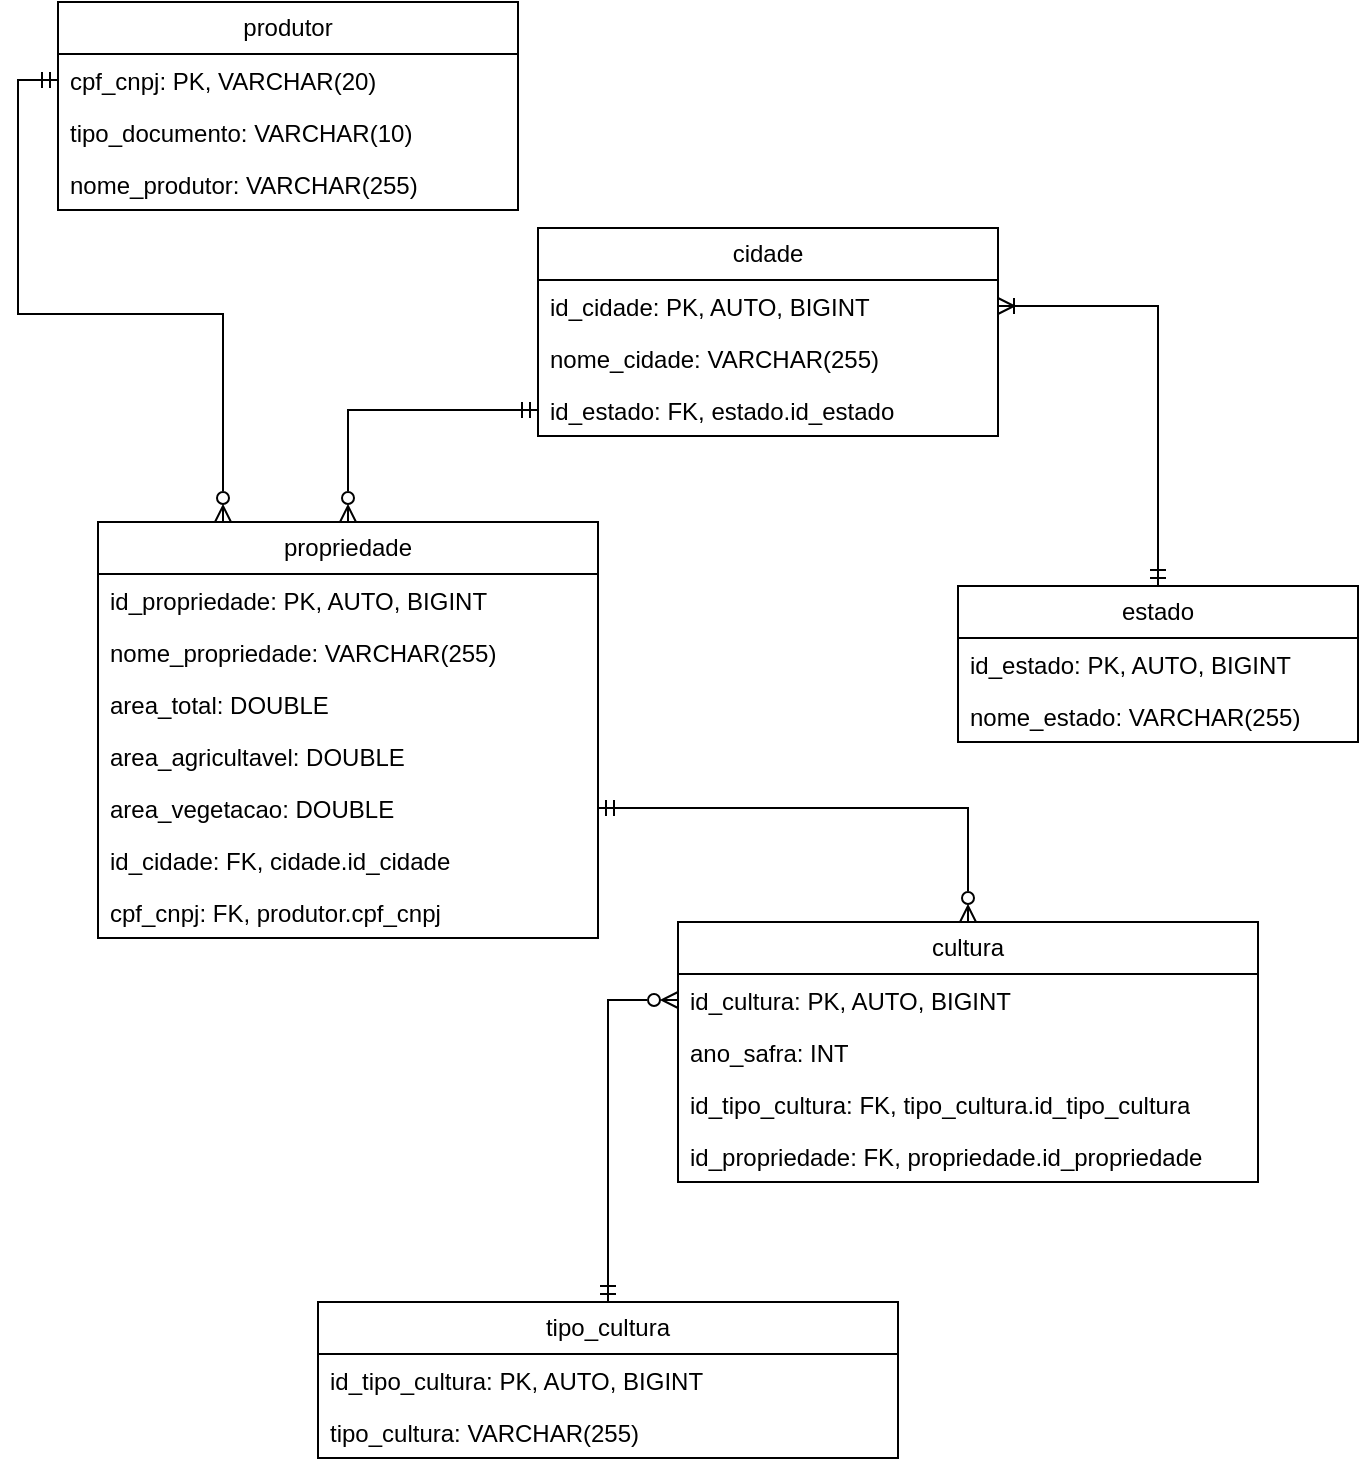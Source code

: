 <mxfile version="27.0.9">
  <diagram name="Page-1" id="ZWpGCNoBJB7gkrV5JelJ">
    <mxGraphModel dx="1042" dy="626" grid="1" gridSize="10" guides="1" tooltips="1" connect="1" arrows="1" fold="1" page="1" pageScale="1" pageWidth="850" pageHeight="1100" math="0" shadow="0">
      <root>
        <mxCell id="0" />
        <mxCell id="1" parent="0" />
        <mxCell id="sGA_Q9G2WqDpExmGA7k3-28" value="" style="shape=tableRow;horizontal=0;startSize=0;swimlaneHead=0;swimlaneBody=0;fillColor=none;collapsible=0;dropTarget=0;points=[[0,0.5],[1,0.5]];portConstraint=eastwest;top=0;left=0;right=0;bottom=0;" parent="1" vertex="1">
          <mxGeometry x="320" y="400" width="180" height="30" as="geometry" />
        </mxCell>
        <mxCell id="sGA_Q9G2WqDpExmGA7k3-29" value="" style="shape=partialRectangle;connectable=0;fillColor=none;top=0;left=0;bottom=0;right=0;editable=1;overflow=hidden;whiteSpace=wrap;html=1;" parent="sGA_Q9G2WqDpExmGA7k3-28" vertex="1">
          <mxGeometry width="30" height="30" as="geometry">
            <mxRectangle width="30" height="30" as="alternateBounds" />
          </mxGeometry>
        </mxCell>
        <mxCell id="sGA_Q9G2WqDpExmGA7k3-31" value="" style="shape=partialRectangle;connectable=0;fillColor=none;top=0;left=0;bottom=0;right=0;editable=1;overflow=hidden;whiteSpace=wrap;html=1;" parent="1" vertex="1">
          <mxGeometry x="320" y="410" width="30" height="30" as="geometry">
            <mxRectangle width="30" height="30" as="alternateBounds" />
          </mxGeometry>
        </mxCell>
        <mxCell id="sGA_Q9G2WqDpExmGA7k3-46" value="" style="shape=tableRow;horizontal=0;startSize=0;swimlaneHead=0;swimlaneBody=0;fillColor=none;collapsible=0;dropTarget=0;points=[[0,0.5],[1,0.5]];portConstraint=eastwest;top=0;left=0;right=0;bottom=0;html=1;" parent="1" vertex="1">
          <mxGeometry x="100" y="580" width="180" height="30" as="geometry" />
        </mxCell>
        <mxCell id="sGA_Q9G2WqDpExmGA7k3-47" value="" style="shape=partialRectangle;connectable=0;fillColor=none;top=0;left=0;bottom=0;right=0;editable=1;overflow=hidden;html=1;whiteSpace=wrap;" parent="sGA_Q9G2WqDpExmGA7k3-46" vertex="1">
          <mxGeometry width="60" height="30" as="geometry">
            <mxRectangle width="60" height="30" as="alternateBounds" />
          </mxGeometry>
        </mxCell>
        <mxCell id="sGA_Q9G2WqDpExmGA7k3-51" value="produtor" style="swimlane;fontStyle=0;childLayout=stackLayout;horizontal=1;startSize=26;fillColor=none;horizontalStack=0;resizeParent=1;resizeParentMax=0;resizeLast=0;collapsible=1;marginBottom=0;whiteSpace=wrap;html=1;" parent="1" vertex="1">
          <mxGeometry x="30" y="250" width="230" height="104" as="geometry" />
        </mxCell>
        <mxCell id="sGA_Q9G2WqDpExmGA7k3-52" value="cpf_cnpj: PK, VARCHAR(20)" style="text;strokeColor=none;fillColor=none;align=left;verticalAlign=top;spacingLeft=4;spacingRight=4;overflow=hidden;rotatable=0;points=[[0,0.5],[1,0.5]];portConstraint=eastwest;whiteSpace=wrap;html=1;" parent="sGA_Q9G2WqDpExmGA7k3-51" vertex="1">
          <mxGeometry y="26" width="230" height="26" as="geometry" />
        </mxCell>
        <mxCell id="sGA_Q9G2WqDpExmGA7k3-87" value="tipo_documento: VARCHAR(10)" style="text;strokeColor=none;fillColor=none;align=left;verticalAlign=top;spacingLeft=4;spacingRight=4;overflow=hidden;rotatable=0;points=[[0,0.5],[1,0.5]];portConstraint=eastwest;whiteSpace=wrap;html=1;" parent="sGA_Q9G2WqDpExmGA7k3-51" vertex="1">
          <mxGeometry y="52" width="230" height="26" as="geometry" />
        </mxCell>
        <mxCell id="sGA_Q9G2WqDpExmGA7k3-54" value="nome_produtor: VARCHAR(255)" style="text;strokeColor=none;fillColor=none;align=left;verticalAlign=top;spacingLeft=4;spacingRight=4;overflow=hidden;rotatable=0;points=[[0,0.5],[1,0.5]];portConstraint=eastwest;whiteSpace=wrap;html=1;" parent="sGA_Q9G2WqDpExmGA7k3-51" vertex="1">
          <mxGeometry y="78" width="230" height="26" as="geometry" />
        </mxCell>
        <mxCell id="sGA_Q9G2WqDpExmGA7k3-56" value="propriedade" style="swimlane;fontStyle=0;childLayout=stackLayout;horizontal=1;startSize=26;fillColor=none;horizontalStack=0;resizeParent=1;resizeParentMax=0;resizeLast=0;collapsible=1;marginBottom=0;whiteSpace=wrap;html=1;" parent="1" vertex="1">
          <mxGeometry x="50" y="510" width="250" height="208" as="geometry" />
        </mxCell>
        <mxCell id="sGA_Q9G2WqDpExmGA7k3-57" value="id_propriedade: PK, AUTO, BIGINT" style="text;strokeColor=none;fillColor=none;align=left;verticalAlign=top;spacingLeft=4;spacingRight=4;overflow=hidden;rotatable=0;points=[[0,0.5],[1,0.5]];portConstraint=eastwest;whiteSpace=wrap;html=1;" parent="sGA_Q9G2WqDpExmGA7k3-56" vertex="1">
          <mxGeometry y="26" width="250" height="26" as="geometry" />
        </mxCell>
        <mxCell id="sGA_Q9G2WqDpExmGA7k3-59" value="nome_propriedade: VARCHAR(255)" style="text;strokeColor=none;fillColor=none;align=left;verticalAlign=top;spacingLeft=4;spacingRight=4;overflow=hidden;rotatable=0;points=[[0,0.5],[1,0.5]];portConstraint=eastwest;whiteSpace=wrap;html=1;" parent="sGA_Q9G2WqDpExmGA7k3-56" vertex="1">
          <mxGeometry y="52" width="250" height="26" as="geometry" />
        </mxCell>
        <mxCell id="sGA_Q9G2WqDpExmGA7k3-72" value="area_total: DOUBLE" style="text;strokeColor=none;fillColor=none;align=left;verticalAlign=top;spacingLeft=4;spacingRight=4;overflow=hidden;rotatable=0;points=[[0,0.5],[1,0.5]];portConstraint=eastwest;whiteSpace=wrap;html=1;" parent="sGA_Q9G2WqDpExmGA7k3-56" vertex="1">
          <mxGeometry y="78" width="250" height="26" as="geometry" />
        </mxCell>
        <mxCell id="sGA_Q9G2WqDpExmGA7k3-70" value="area_agricultavel: DOUBLE" style="text;strokeColor=none;fillColor=none;align=left;verticalAlign=top;spacingLeft=4;spacingRight=4;overflow=hidden;rotatable=0;points=[[0,0.5],[1,0.5]];portConstraint=eastwest;whiteSpace=wrap;html=1;" parent="sGA_Q9G2WqDpExmGA7k3-56" vertex="1">
          <mxGeometry y="104" width="250" height="26" as="geometry" />
        </mxCell>
        <mxCell id="sGA_Q9G2WqDpExmGA7k3-71" value="area_vegetacao: DOUBLE" style="text;strokeColor=none;fillColor=none;align=left;verticalAlign=top;spacingLeft=4;spacingRight=4;overflow=hidden;rotatable=0;points=[[0,0.5],[1,0.5]];portConstraint=eastwest;whiteSpace=wrap;html=1;" parent="sGA_Q9G2WqDpExmGA7k3-56" vertex="1">
          <mxGeometry y="130" width="250" height="26" as="geometry" />
        </mxCell>
        <mxCell id="sGA_Q9G2WqDpExmGA7k3-58" value="id_cidade: FK, cidade.id_cidade" style="text;strokeColor=none;fillColor=none;align=left;verticalAlign=top;spacingLeft=4;spacingRight=4;overflow=hidden;rotatable=0;points=[[0,0.5],[1,0.5]];portConstraint=eastwest;whiteSpace=wrap;html=1;" parent="sGA_Q9G2WqDpExmGA7k3-56" vertex="1">
          <mxGeometry y="156" width="250" height="26" as="geometry" />
        </mxCell>
        <mxCell id="sGA_Q9G2WqDpExmGA7k3-86" value="cpf_cnpj: FK, produtor.cpf_cnpj" style="text;strokeColor=none;fillColor=none;align=left;verticalAlign=top;spacingLeft=4;spacingRight=4;overflow=hidden;rotatable=0;points=[[0,0.5],[1,0.5]];portConstraint=eastwest;whiteSpace=wrap;html=1;" parent="sGA_Q9G2WqDpExmGA7k3-56" vertex="1">
          <mxGeometry y="182" width="250" height="26" as="geometry" />
        </mxCell>
        <mxCell id="sGA_Q9G2WqDpExmGA7k3-60" value="cidade" style="swimlane;fontStyle=0;childLayout=stackLayout;horizontal=1;startSize=26;fillColor=none;horizontalStack=0;resizeParent=1;resizeParentMax=0;resizeLast=0;collapsible=1;marginBottom=0;whiteSpace=wrap;html=1;" parent="1" vertex="1">
          <mxGeometry x="270" y="363" width="230" height="104" as="geometry" />
        </mxCell>
        <mxCell id="sGA_Q9G2WqDpExmGA7k3-61" value="id_cidade: PK, AUTO, BIGINT" style="text;strokeColor=none;fillColor=none;align=left;verticalAlign=top;spacingLeft=4;spacingRight=4;overflow=hidden;rotatable=0;points=[[0,0.5],[1,0.5]];portConstraint=eastwest;whiteSpace=wrap;html=1;" parent="sGA_Q9G2WqDpExmGA7k3-60" vertex="1">
          <mxGeometry y="26" width="230" height="26" as="geometry" />
        </mxCell>
        <mxCell id="sGA_Q9G2WqDpExmGA7k3-62" value="nome_cidade: VARCHAR(255)" style="text;strokeColor=none;fillColor=none;align=left;verticalAlign=top;spacingLeft=4;spacingRight=4;overflow=hidden;rotatable=0;points=[[0,0.5],[1,0.5]];portConstraint=eastwest;whiteSpace=wrap;html=1;" parent="sGA_Q9G2WqDpExmGA7k3-60" vertex="1">
          <mxGeometry y="52" width="230" height="26" as="geometry" />
        </mxCell>
        <mxCell id="sGA_Q9G2WqDpExmGA7k3-68" value="id_estado: FK, estado.id_estado" style="text;strokeColor=none;fillColor=none;align=left;verticalAlign=top;spacingLeft=4;spacingRight=4;overflow=hidden;rotatable=0;points=[[0,0.5],[1,0.5]];portConstraint=eastwest;whiteSpace=wrap;html=1;" parent="sGA_Q9G2WqDpExmGA7k3-60" vertex="1">
          <mxGeometry y="78" width="230" height="26" as="geometry" />
        </mxCell>
        <mxCell id="sGA_Q9G2WqDpExmGA7k3-67" style="edgeStyle=orthogonalEdgeStyle;rounded=0;orthogonalLoop=1;jettySize=auto;html=1;exitX=0.5;exitY=0;exitDx=0;exitDy=0;entryX=1;entryY=0.5;entryDx=0;entryDy=0;startArrow=ERmandOne;startFill=0;endArrow=ERoneToMany;endFill=0;" parent="1" source="sGA_Q9G2WqDpExmGA7k3-64" target="sGA_Q9G2WqDpExmGA7k3-61" edge="1">
          <mxGeometry relative="1" as="geometry" />
        </mxCell>
        <mxCell id="sGA_Q9G2WqDpExmGA7k3-64" value="estado" style="swimlane;fontStyle=0;childLayout=stackLayout;horizontal=1;startSize=26;fillColor=none;horizontalStack=0;resizeParent=1;resizeParentMax=0;resizeLast=0;collapsible=1;marginBottom=0;whiteSpace=wrap;html=1;" parent="1" vertex="1">
          <mxGeometry x="480" y="542" width="200" height="78" as="geometry" />
        </mxCell>
        <mxCell id="sGA_Q9G2WqDpExmGA7k3-65" value="id_estado: PK, AUTO, BIGINT" style="text;strokeColor=none;fillColor=none;align=left;verticalAlign=top;spacingLeft=4;spacingRight=4;overflow=hidden;rotatable=0;points=[[0,0.5],[1,0.5]];portConstraint=eastwest;whiteSpace=wrap;html=1;" parent="sGA_Q9G2WqDpExmGA7k3-64" vertex="1">
          <mxGeometry y="26" width="200" height="26" as="geometry" />
        </mxCell>
        <mxCell id="sGA_Q9G2WqDpExmGA7k3-66" value="nome_estado: VARCHAR(255)" style="text;strokeColor=none;fillColor=none;align=left;verticalAlign=top;spacingLeft=4;spacingRight=4;overflow=hidden;rotatable=0;points=[[0,0.5],[1,0.5]];portConstraint=eastwest;whiteSpace=wrap;html=1;" parent="sGA_Q9G2WqDpExmGA7k3-64" vertex="1">
          <mxGeometry y="52" width="200" height="26" as="geometry" />
        </mxCell>
        <mxCell id="sGA_Q9G2WqDpExmGA7k3-69" style="edgeStyle=orthogonalEdgeStyle;rounded=0;orthogonalLoop=1;jettySize=auto;html=1;exitX=0;exitY=0.5;exitDx=0;exitDy=0;entryX=0.5;entryY=0;entryDx=0;entryDy=0;startArrow=ERmandOne;startFill=0;endArrow=ERzeroToMany;endFill=0;" parent="1" source="sGA_Q9G2WqDpExmGA7k3-68" target="sGA_Q9G2WqDpExmGA7k3-56" edge="1">
          <mxGeometry relative="1" as="geometry" />
        </mxCell>
        <mxCell id="sGA_Q9G2WqDpExmGA7k3-73" value="cultura" style="swimlane;fontStyle=0;childLayout=stackLayout;horizontal=1;startSize=26;fillColor=none;horizontalStack=0;resizeParent=1;resizeParentMax=0;resizeLast=0;collapsible=1;marginBottom=0;whiteSpace=wrap;html=1;" parent="1" vertex="1">
          <mxGeometry x="340" y="710" width="290" height="130" as="geometry" />
        </mxCell>
        <mxCell id="sGA_Q9G2WqDpExmGA7k3-74" value="id_cultura: PK, AUTO, BIGINT" style="text;strokeColor=none;fillColor=none;align=left;verticalAlign=top;spacingLeft=4;spacingRight=4;overflow=hidden;rotatable=0;points=[[0,0.5],[1,0.5]];portConstraint=eastwest;whiteSpace=wrap;html=1;" parent="sGA_Q9G2WqDpExmGA7k3-73" vertex="1">
          <mxGeometry y="26" width="290" height="26" as="geometry" />
        </mxCell>
        <mxCell id="sGA_Q9G2WqDpExmGA7k3-76" value="ano_safra: INT" style="text;strokeColor=none;fillColor=none;align=left;verticalAlign=top;spacingLeft=4;spacingRight=4;overflow=hidden;rotatable=0;points=[[0,0.5],[1,0.5]];portConstraint=eastwest;whiteSpace=wrap;html=1;" parent="sGA_Q9G2WqDpExmGA7k3-73" vertex="1">
          <mxGeometry y="52" width="290" height="26" as="geometry" />
        </mxCell>
        <mxCell id="sGA_Q9G2WqDpExmGA7k3-75" value="id_tipo_cultura: FK, tipo_cultura.id_tipo_cultura" style="text;strokeColor=none;fillColor=none;align=left;verticalAlign=top;spacingLeft=4;spacingRight=4;overflow=hidden;rotatable=0;points=[[0,0.5],[1,0.5]];portConstraint=eastwest;whiteSpace=wrap;html=1;" parent="sGA_Q9G2WqDpExmGA7k3-73" vertex="1">
          <mxGeometry y="78" width="290" height="26" as="geometry" />
        </mxCell>
        <mxCell id="sGA_Q9G2WqDpExmGA7k3-77" value="id_propriedade: FK, propriedade.id_propriedade" style="text;strokeColor=none;fillColor=none;align=left;verticalAlign=top;spacingLeft=4;spacingRight=4;overflow=hidden;rotatable=0;points=[[0,0.5],[1,0.5]];portConstraint=eastwest;whiteSpace=wrap;html=1;" parent="sGA_Q9G2WqDpExmGA7k3-73" vertex="1">
          <mxGeometry y="104" width="290" height="26" as="geometry" />
        </mxCell>
        <mxCell id="sGA_Q9G2WqDpExmGA7k3-83" style="edgeStyle=orthogonalEdgeStyle;rounded=0;orthogonalLoop=1;jettySize=auto;html=1;exitX=0.5;exitY=0;exitDx=0;exitDy=0;entryX=0;entryY=0.5;entryDx=0;entryDy=0;startArrow=ERmandOne;startFill=0;endArrow=ERzeroToMany;endFill=0;" parent="1" source="sGA_Q9G2WqDpExmGA7k3-78" target="sGA_Q9G2WqDpExmGA7k3-74" edge="1">
          <mxGeometry relative="1" as="geometry" />
        </mxCell>
        <mxCell id="sGA_Q9G2WqDpExmGA7k3-78" value="tipo_cultura" style="swimlane;fontStyle=0;childLayout=stackLayout;horizontal=1;startSize=26;fillColor=none;horizontalStack=0;resizeParent=1;resizeParentMax=0;resizeLast=0;collapsible=1;marginBottom=0;whiteSpace=wrap;html=1;" parent="1" vertex="1">
          <mxGeometry x="160" y="900" width="290" height="78" as="geometry" />
        </mxCell>
        <mxCell id="sGA_Q9G2WqDpExmGA7k3-79" value="id_tipo_cultura: PK, AUTO, BIGINT" style="text;strokeColor=none;fillColor=none;align=left;verticalAlign=top;spacingLeft=4;spacingRight=4;overflow=hidden;rotatable=0;points=[[0,0.5],[1,0.5]];portConstraint=eastwest;whiteSpace=wrap;html=1;" parent="sGA_Q9G2WqDpExmGA7k3-78" vertex="1">
          <mxGeometry y="26" width="290" height="26" as="geometry" />
        </mxCell>
        <mxCell id="sGA_Q9G2WqDpExmGA7k3-80" value="tipo_cultura: VARCHAR(255)" style="text;strokeColor=none;fillColor=none;align=left;verticalAlign=top;spacingLeft=4;spacingRight=4;overflow=hidden;rotatable=0;points=[[0,0.5],[1,0.5]];portConstraint=eastwest;whiteSpace=wrap;html=1;" parent="sGA_Q9G2WqDpExmGA7k3-78" vertex="1">
          <mxGeometry y="52" width="290" height="26" as="geometry" />
        </mxCell>
        <mxCell id="sGA_Q9G2WqDpExmGA7k3-84" style="edgeStyle=orthogonalEdgeStyle;rounded=0;orthogonalLoop=1;jettySize=auto;html=1;exitX=1;exitY=0.5;exitDx=0;exitDy=0;entryX=0.5;entryY=0;entryDx=0;entryDy=0;endArrow=ERzeroToMany;endFill=0;startArrow=ERmandOne;startFill=0;" parent="1" source="sGA_Q9G2WqDpExmGA7k3-71" target="sGA_Q9G2WqDpExmGA7k3-73" edge="1">
          <mxGeometry relative="1" as="geometry" />
        </mxCell>
        <mxCell id="sGA_Q9G2WqDpExmGA7k3-85" style="edgeStyle=orthogonalEdgeStyle;rounded=0;orthogonalLoop=1;jettySize=auto;html=1;exitX=0;exitY=0.5;exitDx=0;exitDy=0;entryX=0.25;entryY=0;entryDx=0;entryDy=0;startArrow=ERmandOne;startFill=0;endArrow=ERzeroToMany;endFill=0;" parent="1" source="sGA_Q9G2WqDpExmGA7k3-52" target="sGA_Q9G2WqDpExmGA7k3-56" edge="1">
          <mxGeometry relative="1" as="geometry" />
        </mxCell>
      </root>
    </mxGraphModel>
  </diagram>
</mxfile>
